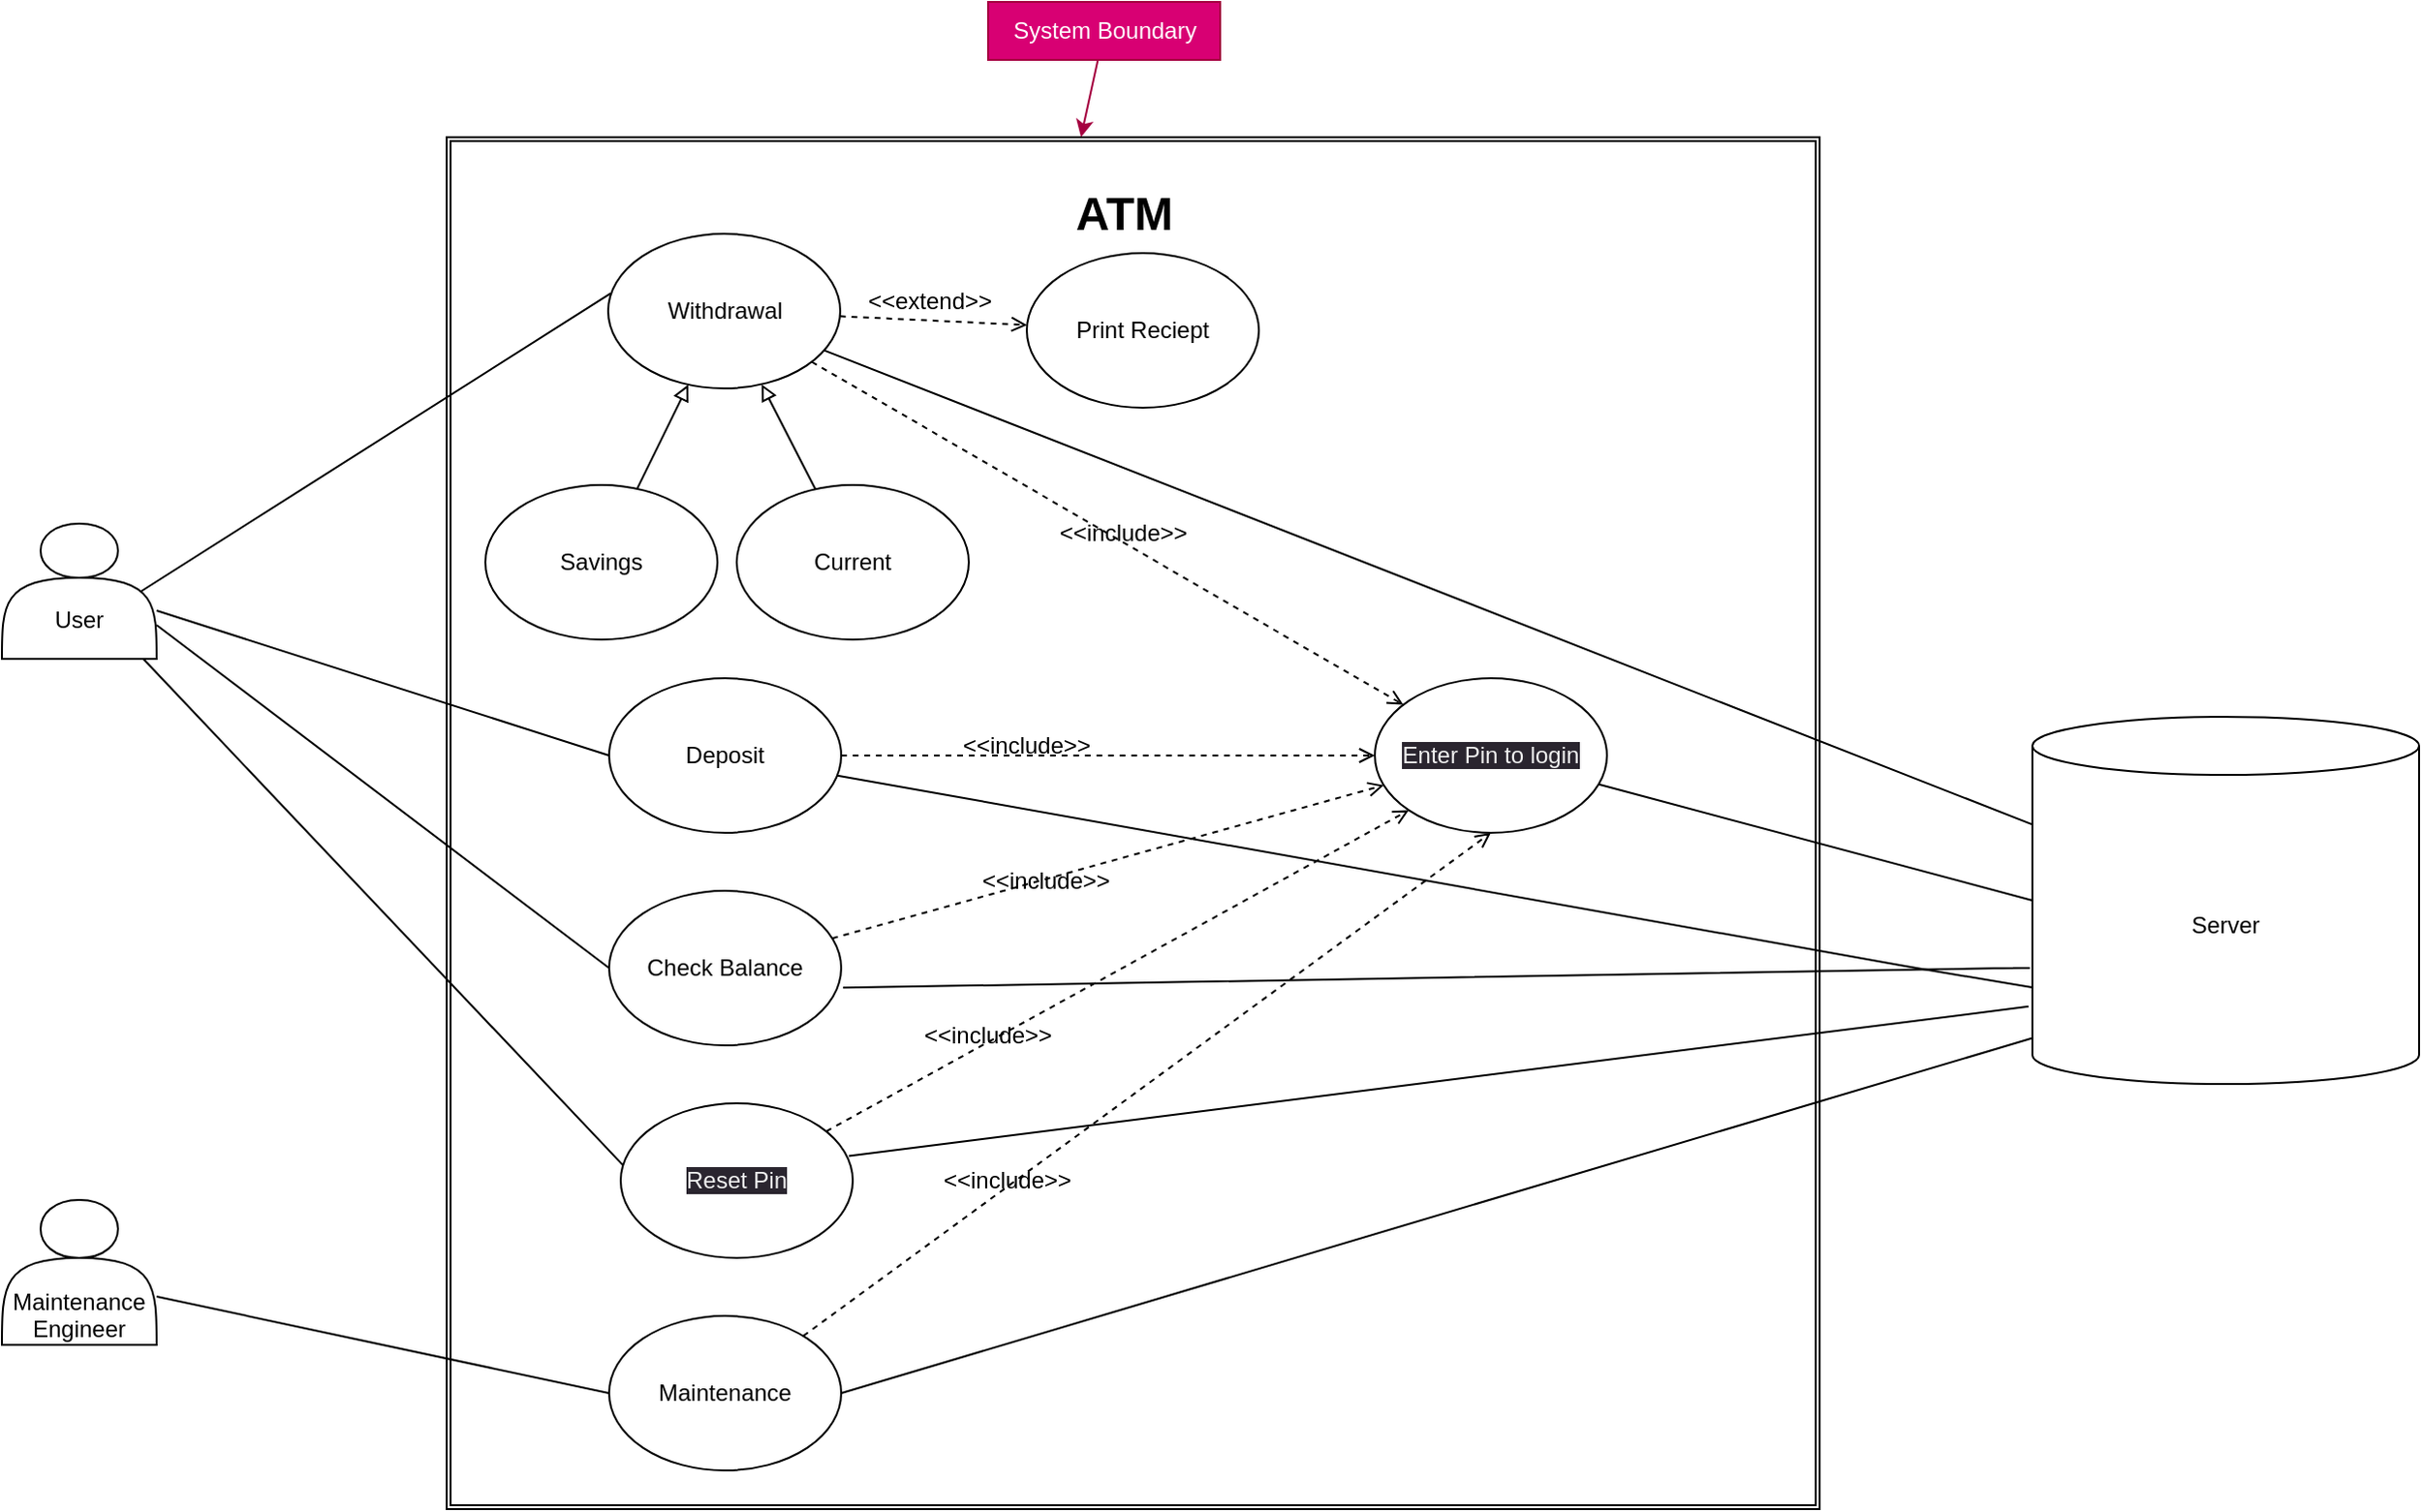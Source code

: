 <mxfile>
    <diagram id="2SDkR9oJA9SRy4lFG5Tu" name="Page-1">
        <mxGraphModel dx="1066" dy="1838" grid="1" gridSize="10" guides="1" tooltips="1" connect="1" arrows="1" fold="1" page="1" pageScale="1" pageWidth="827" pageHeight="1169" math="0" shadow="0">
            <root>
                <mxCell id="0"/>
                <mxCell id="1" parent="0"/>
                <mxCell id="43" style="edgeStyle=none;html=1;exitX=0.5;exitY=0;exitDx=0;exitDy=0;dashed=1;" edge="1" parent="1" source="2">
                    <mxGeometry relative="1" as="geometry">
                        <mxPoint x="610" y="50" as="targetPoint"/>
                    </mxGeometry>
                </mxCell>
                <mxCell id="2" value="" style="shape=ext;double=1;whiteSpace=wrap;html=1;aspect=fixed;" vertex="1" parent="1">
                    <mxGeometry x="270" y="-10" width="710" height="710" as="geometry"/>
                </mxCell>
                <mxCell id="4" style="edgeStyle=none;html=1;entryX=0.462;entryY=0;entryDx=0;entryDy=0;entryPerimeter=0;fillColor=#d80073;strokeColor=#A50040;" edge="1" parent="1" source="3" target="2">
                    <mxGeometry relative="1" as="geometry"/>
                </mxCell>
                <mxCell id="3" value="System Boundary" style="text;html=1;align=center;verticalAlign=middle;resizable=0;points=[];autosize=1;strokeColor=#A50040;fillColor=#d80073;fontColor=#ffffff;" vertex="1" parent="1">
                    <mxGeometry x="550" y="-80" width="120" height="30" as="geometry"/>
                </mxCell>
                <mxCell id="5" value="ATM" style="text;strokeColor=none;fillColor=none;html=1;fontSize=24;fontStyle=1;verticalAlign=middle;align=center;" vertex="1" parent="1">
                    <mxGeometry x="570" y="10" width="100" height="40" as="geometry"/>
                </mxCell>
                <mxCell id="11" value="&lt;br&gt;&lt;br&gt;User" style="shape=actor;whiteSpace=wrap;html=1;" vertex="1" parent="1">
                    <mxGeometry x="40" y="190" width="80" height="70" as="geometry"/>
                </mxCell>
                <mxCell id="12" value="&lt;br&gt;&lt;br&gt;&lt;br&gt;Maintenance Engineer" style="shape=actor;whiteSpace=wrap;html=1;" vertex="1" parent="1">
                    <mxGeometry x="40" y="540" width="80" height="75" as="geometry"/>
                </mxCell>
                <mxCell id="14" value="" style="endArrow=none;html=1;entryX=0.9;entryY=0.5;entryDx=0;entryDy=0;entryPerimeter=0;exitX=0.011;exitY=0.385;exitDx=0;exitDy=0;exitPerimeter=0;" edge="1" parent="1" source="22" target="11">
                    <mxGeometry width="50" height="50" relative="1" as="geometry">
                        <mxPoint x="354" y="200" as="sourcePoint"/>
                        <mxPoint x="570" y="370" as="targetPoint"/>
                    </mxGeometry>
                </mxCell>
                <mxCell id="17" value="" style="endArrow=none;html=1;exitX=0;exitY=0.5;exitDx=0;exitDy=0;" edge="1" parent="1">
                    <mxGeometry width="50" height="50" relative="1" as="geometry">
                        <mxPoint x="354" y="310" as="sourcePoint"/>
                        <mxPoint x="120" y="235" as="targetPoint"/>
                    </mxGeometry>
                </mxCell>
                <mxCell id="18" value="" style="endArrow=none;html=1;exitX=0;exitY=0.5;exitDx=0;exitDy=0;entryX=1;entryY=0.75;entryDx=0;entryDy=0;" edge="1" parent="1" target="11">
                    <mxGeometry width="50" height="50" relative="1" as="geometry">
                        <mxPoint x="354" y="420" as="sourcePoint"/>
                        <mxPoint x="130" y="245" as="targetPoint"/>
                    </mxGeometry>
                </mxCell>
                <mxCell id="19" value="" style="endArrow=none;html=1;exitX=0.008;exitY=0.398;exitDx=0;exitDy=0;exitPerimeter=0;" edge="1" parent="1" source="25" target="11">
                    <mxGeometry width="50" height="50" relative="1" as="geometry">
                        <mxPoint x="354.96" y="543.84" as="sourcePoint"/>
                        <mxPoint x="130" y="252.5" as="targetPoint"/>
                    </mxGeometry>
                </mxCell>
                <mxCell id="20" value="" style="endArrow=none;html=1;entryX=0.9;entryY=0.5;entryDx=0;entryDy=0;entryPerimeter=0;exitX=0;exitY=0.5;exitDx=0;exitDy=0;" edge="1" parent="1">
                    <mxGeometry width="50" height="50" relative="1" as="geometry">
                        <mxPoint x="354" y="640" as="sourcePoint"/>
                        <mxPoint x="120" y="590" as="targetPoint"/>
                    </mxGeometry>
                </mxCell>
                <mxCell id="28" style="edgeStyle=none;html=1;dashed=1;endArrow=open;endFill=0;" edge="1" parent="1" source="22" target="27">
                    <mxGeometry relative="1" as="geometry"/>
                </mxCell>
                <mxCell id="47" style="edgeStyle=none;html=1;dashed=1;endArrow=open;endFill=0;" edge="1" parent="1" source="22" target="39">
                    <mxGeometry relative="1" as="geometry"/>
                </mxCell>
                <mxCell id="64" style="edgeStyle=none;html=1;endArrow=none;endFill=0;" edge="1" parent="1" source="22" target="42">
                    <mxGeometry relative="1" as="geometry"/>
                </mxCell>
                <mxCell id="22" value="Withdrawal" style="ellipse;whiteSpace=wrap;html=1;" vertex="1" parent="1">
                    <mxGeometry x="353.5" y="40" width="120" height="80" as="geometry"/>
                </mxCell>
                <mxCell id="29" style="edgeStyle=none;html=1;dashed=1;endArrow=open;endFill=0;" edge="1" parent="1" source="23" target="27">
                    <mxGeometry relative="1" as="geometry"/>
                </mxCell>
                <mxCell id="23" value="Deposit" style="ellipse;whiteSpace=wrap;html=1;" vertex="1" parent="1">
                    <mxGeometry x="354" y="270" width="120" height="80" as="geometry"/>
                </mxCell>
                <mxCell id="30" style="edgeStyle=none;html=1;dashed=1;endArrow=open;endFill=0;" edge="1" parent="1" source="24" target="27">
                    <mxGeometry relative="1" as="geometry">
                        <mxPoint x="580" y="420" as="targetPoint"/>
                    </mxGeometry>
                </mxCell>
                <mxCell id="24" value="Check Balance" style="ellipse;whiteSpace=wrap;html=1;" vertex="1" parent="1">
                    <mxGeometry x="354" y="380" width="120" height="80" as="geometry"/>
                </mxCell>
                <mxCell id="31" style="edgeStyle=none;html=1;entryX=0;entryY=1;entryDx=0;entryDy=0;dashed=1;endArrow=open;endFill=0;" edge="1" parent="1" source="25" target="27">
                    <mxGeometry relative="1" as="geometry"/>
                </mxCell>
                <mxCell id="25" value="&lt;meta charset=&quot;utf-8&quot;&gt;&lt;span style=&quot;color: rgb(240, 240, 240); font-family: Helvetica; font-size: 12px; font-style: normal; font-variant-ligatures: normal; font-variant-caps: normal; font-weight: 400; letter-spacing: normal; orphans: 2; text-align: center; text-indent: 0px; text-transform: none; widows: 2; word-spacing: 0px; -webkit-text-stroke-width: 0px; background-color: rgb(42, 37, 47); text-decoration-thickness: initial; text-decoration-style: initial; text-decoration-color: initial; float: none; display: inline !important;&quot;&gt;Reset Pin&lt;/span&gt;" style="ellipse;whiteSpace=wrap;html=1;" vertex="1" parent="1">
                    <mxGeometry x="360" y="490" width="120" height="80" as="geometry"/>
                </mxCell>
                <mxCell id="32" style="edgeStyle=none;html=1;entryX=0.5;entryY=1;entryDx=0;entryDy=0;dashed=1;endArrow=open;endFill=0;" edge="1" parent="1" source="26" target="27">
                    <mxGeometry relative="1" as="geometry"/>
                </mxCell>
                <mxCell id="26" value="Maintenance" style="ellipse;whiteSpace=wrap;html=1;" vertex="1" parent="1">
                    <mxGeometry x="354" y="600" width="120" height="80" as="geometry"/>
                </mxCell>
                <mxCell id="65" style="edgeStyle=none;html=1;entryX=0;entryY=0.5;entryDx=0;entryDy=0;entryPerimeter=0;endArrow=none;endFill=0;" edge="1" parent="1" source="27" target="42">
                    <mxGeometry relative="1" as="geometry"/>
                </mxCell>
                <mxCell id="27" value="&lt;span style=&quot;color: rgb(240, 240, 240); font-family: Helvetica; font-size: 12px; font-style: normal; font-variant-ligatures: normal; font-variant-caps: normal; font-weight: 400; letter-spacing: normal; orphans: 2; text-align: center; text-indent: 0px; text-transform: none; widows: 2; word-spacing: 0px; -webkit-text-stroke-width: 0px; background-color: rgb(42, 37, 47); text-decoration-thickness: initial; text-decoration-style: initial; text-decoration-color: initial; float: none; display: inline !important;&quot;&gt;Enter Pin to login&lt;/span&gt;" style="ellipse;whiteSpace=wrap;html=1;" vertex="1" parent="1">
                    <mxGeometry x="750" y="270" width="120" height="80" as="geometry"/>
                </mxCell>
                <mxCell id="33" value="&amp;lt;&amp;lt;include&amp;gt;&amp;gt;" style="text;html=1;strokeColor=none;fillColor=none;align=center;verticalAlign=middle;whiteSpace=wrap;rounded=0;" vertex="1" parent="1">
                    <mxGeometry x="590" y="180" width="60" height="30" as="geometry"/>
                </mxCell>
                <mxCell id="34" value="&amp;lt;&amp;lt;include&amp;gt;&amp;gt;" style="text;html=1;strokeColor=none;fillColor=none;align=center;verticalAlign=middle;whiteSpace=wrap;rounded=0;" vertex="1" parent="1">
                    <mxGeometry x="540" y="290" width="60" height="30" as="geometry"/>
                </mxCell>
                <mxCell id="35" value="&amp;lt;&amp;lt;include&amp;gt;&amp;gt;" style="text;html=1;strokeColor=none;fillColor=none;align=center;verticalAlign=middle;whiteSpace=wrap;rounded=0;" vertex="1" parent="1">
                    <mxGeometry x="550" y="360" width="60" height="30" as="geometry"/>
                </mxCell>
                <mxCell id="36" value="&amp;lt;&amp;lt;include&amp;gt;&amp;gt;" style="text;html=1;strokeColor=none;fillColor=none;align=center;verticalAlign=middle;whiteSpace=wrap;rounded=0;" vertex="1" parent="1">
                    <mxGeometry x="520" y="440" width="60" height="30" as="geometry"/>
                </mxCell>
                <mxCell id="38" value="&amp;lt;&amp;lt;include&amp;gt;&amp;gt;" style="text;html=1;strokeColor=none;fillColor=none;align=center;verticalAlign=middle;whiteSpace=wrap;rounded=0;" vertex="1" parent="1">
                    <mxGeometry x="530" y="515" width="60" height="30" as="geometry"/>
                </mxCell>
                <mxCell id="39" value="Print Reciept" style="ellipse;whiteSpace=wrap;html=1;" vertex="1" parent="1">
                    <mxGeometry x="570" y="50" width="120" height="80" as="geometry"/>
                </mxCell>
                <mxCell id="42" value="Server" style="shape=cylinder3;whiteSpace=wrap;html=1;boundedLbl=1;backgroundOutline=1;size=15;" vertex="1" parent="1">
                    <mxGeometry x="1090" y="290" width="200" height="190" as="geometry"/>
                </mxCell>
                <mxCell id="46" value="&amp;lt;&amp;lt;extend&amp;gt;&amp;gt;" style="text;html=1;strokeColor=none;fillColor=none;align=center;verticalAlign=middle;whiteSpace=wrap;rounded=0;" vertex="1" parent="1">
                    <mxGeometry x="490" y="60" width="60" height="30" as="geometry"/>
                </mxCell>
                <mxCell id="50" style="edgeStyle=none;html=1;endArrow=block;endFill=0;" edge="1" parent="1" source="48" target="22">
                    <mxGeometry relative="1" as="geometry"/>
                </mxCell>
                <mxCell id="48" value="Savings" style="ellipse;whiteSpace=wrap;html=1;" vertex="1" parent="1">
                    <mxGeometry x="290" y="170" width="120" height="80" as="geometry"/>
                </mxCell>
                <mxCell id="51" style="edgeStyle=none;html=1;endArrow=block;endFill=0;" edge="1" parent="1" source="49" target="22">
                    <mxGeometry relative="1" as="geometry"/>
                </mxCell>
                <mxCell id="49" value="Current" style="ellipse;whiteSpace=wrap;html=1;" vertex="1" parent="1">
                    <mxGeometry x="420" y="170" width="120" height="80" as="geometry"/>
                </mxCell>
                <mxCell id="52" value="" style="endArrow=none;html=1;exitX=1;exitY=0.5;exitDx=0;exitDy=0;entryX=0;entryY=0.875;entryDx=0;entryDy=0;entryPerimeter=0;" edge="1" parent="1" source="26" target="42">
                    <mxGeometry width="50" height="50" relative="1" as="geometry">
                        <mxPoint x="860" y="510" as="sourcePoint"/>
                        <mxPoint x="910" y="460" as="targetPoint"/>
                    </mxGeometry>
                </mxCell>
                <mxCell id="53" value="" style="endArrow=none;html=1;entryX=-0.01;entryY=0.789;entryDx=0;entryDy=0;entryPerimeter=0;exitX=0.983;exitY=0.34;exitDx=0;exitDy=0;exitPerimeter=0;" edge="1" parent="1" source="25" target="42">
                    <mxGeometry width="50" height="50" relative="1" as="geometry">
                        <mxPoint x="480" y="530" as="sourcePoint"/>
                        <mxPoint x="1090" y="445" as="targetPoint"/>
                    </mxGeometry>
                </mxCell>
                <mxCell id="54" value="" style="endArrow=none;html=1;exitX=1.008;exitY=0.627;exitDx=0;exitDy=0;exitPerimeter=0;" edge="1" parent="1" source="24">
                    <mxGeometry width="50" height="50" relative="1" as="geometry">
                        <mxPoint x="487.96" y="527.2" as="sourcePoint"/>
                        <mxPoint x="1080" y="420" as="targetPoint"/>
                        <Array as="points">
                            <mxPoint x="1080" y="420"/>
                            <mxPoint x="1090" y="420"/>
                        </Array>
                    </mxGeometry>
                </mxCell>
                <mxCell id="58" value="" style="endArrow=none;html=1;" edge="1" parent="1" source="23">
                    <mxGeometry width="50" height="50" relative="1" as="geometry">
                        <mxPoint x="484.96" y="440.16" as="sourcePoint"/>
                        <mxPoint x="1090" y="430" as="targetPoint"/>
                        <Array as="points">
                            <mxPoint x="1030" y="420"/>
                            <mxPoint x="1090" y="430"/>
                        </Array>
                    </mxGeometry>
                </mxCell>
            </root>
        </mxGraphModel>
    </diagram>
</mxfile>